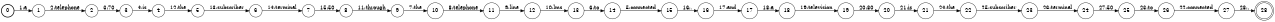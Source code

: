 digraph FST {
rankdir = LR;
size = "8.5,11";
label = "";
center = 1;
orientation = Portrait;
ranksep = "0.4";
nodesep = "0.25";
0 [label = "0", shape = circle, style = bold, fontsize = 14]
	0 -> 1 [label = "1:a", fontsize = 14];
1 [label = "1", shape = circle, style = solid, fontsize = 14]
	1 -> 2 [label = "2:telephone", fontsize = 14];
2 [label = "2", shape = circle, style = solid, fontsize = 14]
	2 -> 3 [label = "3:70", fontsize = 14];
3 [label = "3", shape = circle, style = solid, fontsize = 14]
	3 -> 4 [label = "4:is", fontsize = 14];
4 [label = "4", shape = circle, style = solid, fontsize = 14]
	4 -> 5 [label = "12:the", fontsize = 14];
5 [label = "5", shape = circle, style = solid, fontsize = 14]
	5 -> 6 [label = "13:subscriber", fontsize = 14];
6 [label = "6", shape = circle, style = solid, fontsize = 14]
	6 -> 7 [label = "14:terminal", fontsize = 14];
7 [label = "7", shape = circle, style = solid, fontsize = 14]
	7 -> 8 [label = "15:50", fontsize = 14];
8 [label = "8", shape = circle, style = solid, fontsize = 14]
	8 -> 9 [label = "11:through", fontsize = 14];
9 [label = "9", shape = circle, style = solid, fontsize = 14]
	9 -> 10 [label = "7:the", fontsize = 14];
10 [label = "10", shape = circle, style = solid, fontsize = 14]
	10 -> 11 [label = "8:telephone", fontsize = 14];
11 [label = "11", shape = circle, style = solid, fontsize = 14]
	11 -> 12 [label = "9:line", fontsize = 14];
12 [label = "12", shape = circle, style = solid, fontsize = 14]
	12 -> 13 [label = "10:lms", fontsize = 14];
13 [label = "13", shape = circle, style = solid, fontsize = 14]
	13 -> 14 [label = "6:to", fontsize = 14];
14 [label = "14", shape = circle, style = solid, fontsize = 14]
	14 -> 15 [label = "5:connected", fontsize = 14];
15 [label = "15", shape = circle, style = solid, fontsize = 14]
	15 -> 16 [label = "16:,", fontsize = 14];
16 [label = "16", shape = circle, style = solid, fontsize = 14]
	16 -> 17 [label = "17:and", fontsize = 14];
17 [label = "17", shape = circle, style = solid, fontsize = 14]
	17 -> 18 [label = "18:a", fontsize = 14];
18 [label = "18", shape = circle, style = solid, fontsize = 14]
	18 -> 19 [label = "19:television", fontsize = 14];
19 [label = "19", shape = circle, style = solid, fontsize = 14]
	19 -> 20 [label = "20:80", fontsize = 14];
20 [label = "20", shape = circle, style = solid, fontsize = 14]
	20 -> 21 [label = "21:is", fontsize = 14];
21 [label = "21", shape = circle, style = solid, fontsize = 14]
	21 -> 22 [label = "24:the", fontsize = 14];
22 [label = "22", shape = circle, style = solid, fontsize = 14]
	22 -> 23 [label = "25:subscriber", fontsize = 14];
23 [label = "23", shape = circle, style = solid, fontsize = 14]
	23 -> 24 [label = "26:terminal", fontsize = 14];
24 [label = "24", shape = circle, style = solid, fontsize = 14]
	24 -> 25 [label = "27:50", fontsize = 14];
25 [label = "25", shape = circle, style = solid, fontsize = 14]
	25 -> 26 [label = "23:to", fontsize = 14];
26 [label = "26", shape = circle, style = solid, fontsize = 14]
	26 -> 27 [label = "22:connected", fontsize = 14];
27 [label = "27", shape = circle, style = solid, fontsize = 14]
	27 -> 28 [label = "28:.", fontsize = 14];
28 [label = "28", shape = doublecircle, style = solid, fontsize = 14]
}
